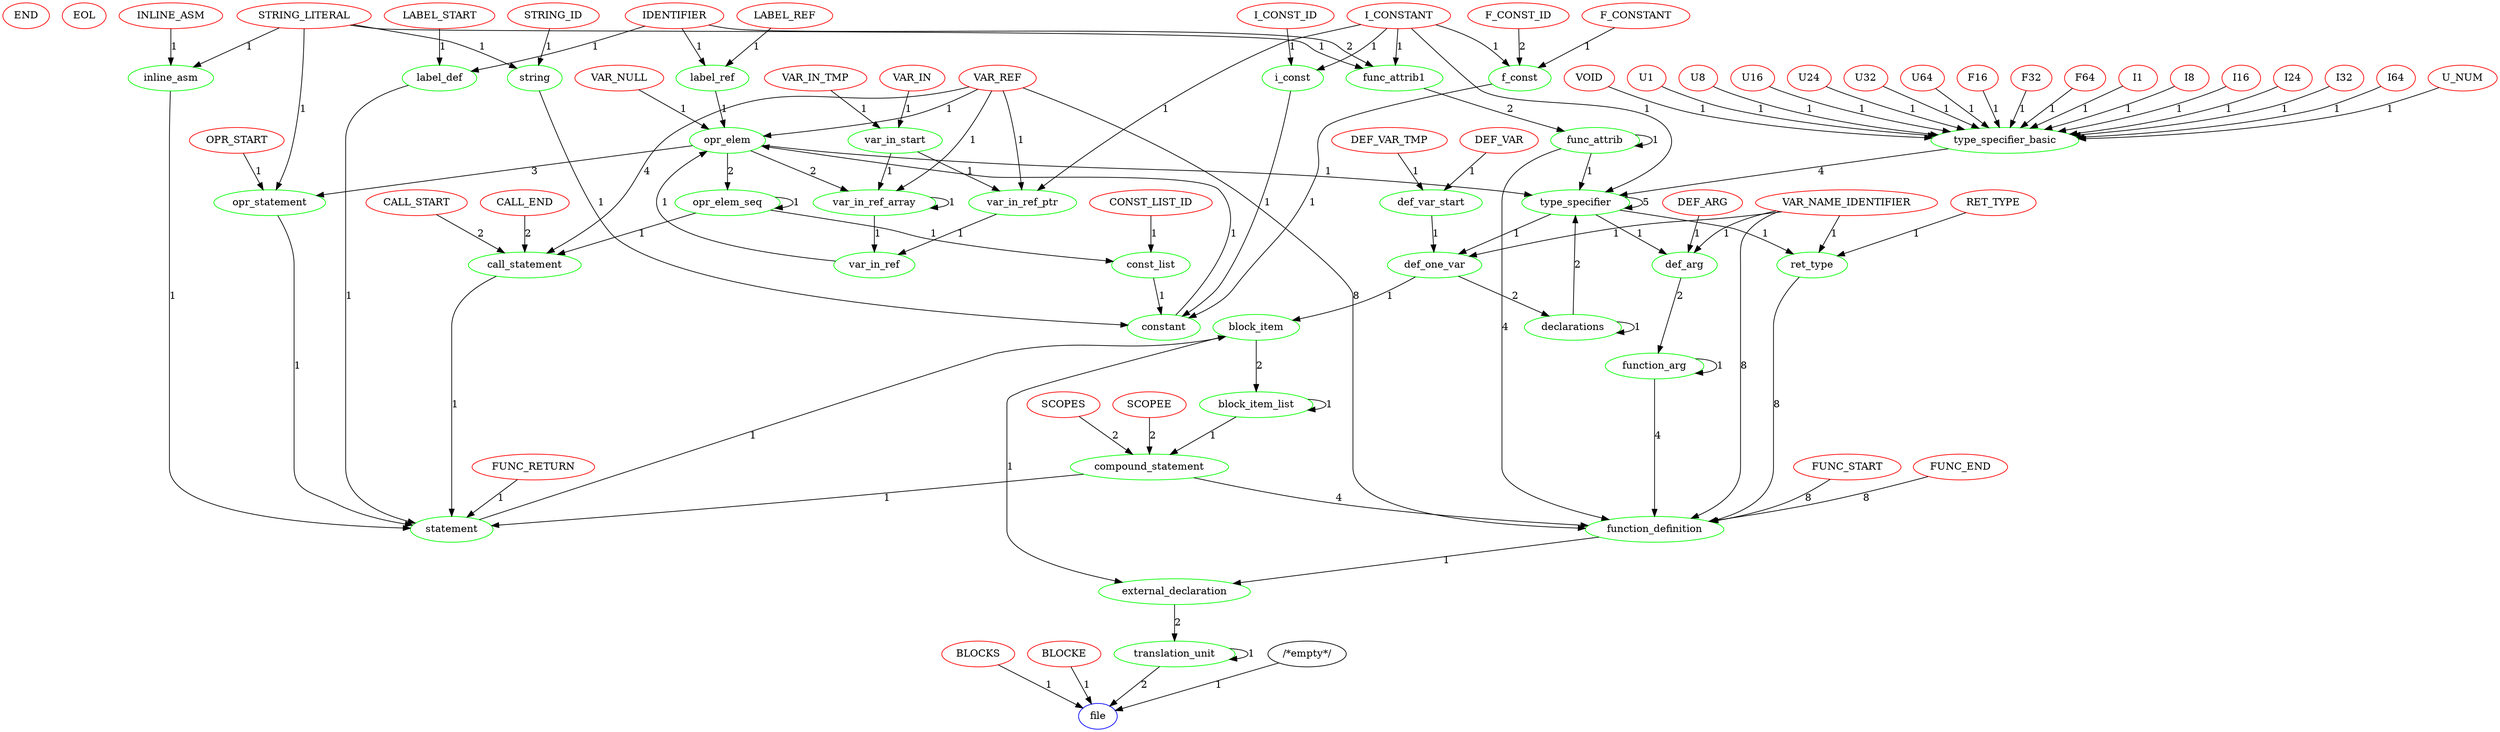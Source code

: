 digraph g1{
"END"[color=Red]
"EOL"[color=Red]
"BLOCKS"[color=Red]
"BLOCKE"[color=Red]
"SCOPES"[color=Red]
"SCOPEE"[color=Red]
"DEF_VAR"[color=Red]
"DEF_VAR_TMP"[color=Red]
"VAR_IN"[color=Red]
"VAR_IN_TMP"[color=Red]
"DEF_ARG"[color=Red]
"VOID"[color=Red]
"U1"[color=Red]
"U8"[color=Red]
"U16"[color=Red]
"U24"[color=Red]
"U32"[color=Red]
"U64"[color=Red]
"F16"[color=Red]
"F32"[color=Red]
"F64"[color=Red]
"I1"[color=Red]
"I8"[color=Red]
"I16"[color=Red]
"I24"[color=Red]
"I32"[color=Red]
"I64"[color=Red]
"U_NUM"[color=Red]
"LABEL_START"[color=Red]
"LABEL_REF"[color=Red]
"VAR_REF"[color=Red]
"VAR_NULL"[color=Red]
"FUNC_START"[color=Red]
"FUNC_END"[color=Red]
"FUNC_RETURN"[color=Red]
"CALL_START"[color=Red]
"CALL_END"[color=Red]
"RET_TYPE"[color=Red]
"IDENTIFIER"[color=Red]
"VAR_NAME_IDENTIFIER"[color=Red]
"I_CONST_ID"[color=Red]
"F_CONST_ID"[color=Red]
"STRING_ID"[color=Red]
"CONST_LIST_ID"[color=Red]
"I_CONSTANT"[color=Red]
"F_CONSTANT"[color=Red]
"STRING_LITERAL"[color=Red]
"OPR_START"[color=Red]
"INLINE_ASM"[color=Red]
"file"[color=Blue]
"translation_unit"[color=Green]
"external_declaration"[color=Green]
"function_definition"[color=Green]
"func_attrib"[color=Green]
"func_attrib1"[color=Green]
"declarations"[color=Green]
"function_arg"[color=Green]
"ret_type"[color=Green]
"def_arg"[color=Green]
"def_one_var"[color=Green]
"def_var_start"[color=Green]
"type_specifier"[color=Green]
"type_specifier_basic"[color=Green]
"compound_statement"[color=Green]
"block_item_list"[color=Green]
"block_item"[color=Green]
"statement"[color=Green]
"opr_statement"[color=Green]
"opr_elem"[color=Green]
"constant"[color=Green]
"i_const"[color=Green]
"f_const"[color=Green]
"string"[color=Green]
"var_in_ref"[color=Green]
"var_in_ref_ptr"[color=Green]
"var_in_ref_array"[color=Green]
"const_list"[color=Green]
"var_in_start"[color=Green]
"call_statement"[color=Green]
"opr_elem_seq"[color=Green]
"label_def"[color=Green]
"label_ref"[color=Green]
"inline_asm"[color=Green]
"/*empty*/"->"file"[label=1]
"BLOCKE"->"file"[label=1]
"BLOCKS"->"file"[label=1]
"CALL_END"->"call_statement"[label=2]
"CALL_START"->"call_statement"[label=2]
"CONST_LIST_ID"->"const_list"[label=1]
"DEF_ARG"->"def_arg"[label=1]
"DEF_VAR"->"def_var_start"[label=1]
"DEF_VAR_TMP"->"def_var_start"[label=1]
"F16"->"type_specifier_basic"[label=1]
"F32"->"type_specifier_basic"[label=1]
"F64"->"type_specifier_basic"[label=1]
"FUNC_END"->"function_definition"[label=8]
"FUNC_RETURN"->"statement"[label=1]
"FUNC_START"->"function_definition"[label=8]
"F_CONSTANT"->"f_const"[label=1]
"F_CONST_ID"->"f_const"[label=2]
"I1"->"type_specifier_basic"[label=1]
"I16"->"type_specifier_basic"[label=1]
"I24"->"type_specifier_basic"[label=1]
"I32"->"type_specifier_basic"[label=1]
"I64"->"type_specifier_basic"[label=1]
"I8"->"type_specifier_basic"[label=1]
"IDENTIFIER"->"func_attrib1"[label=2]
"IDENTIFIER"->"label_def"[label=1]
"IDENTIFIER"->"label_ref"[label=1]
"INLINE_ASM"->"inline_asm"[label=1]
"I_CONSTANT"->"f_const"[label=1]
"I_CONSTANT"->"func_attrib1"[label=1]
"I_CONSTANT"->"i_const"[label=1]
"I_CONSTANT"->"type_specifier"[label=1]
"I_CONSTANT"->"var_in_ref_ptr"[label=1]
"I_CONST_ID"->"i_const"[label=1]
"LABEL_REF"->"label_ref"[label=1]
"LABEL_START"->"label_def"[label=1]
"OPR_START"->"opr_statement"[label=1]
"RET_TYPE"->"ret_type"[label=1]
"SCOPEE"->"compound_statement"[label=2]
"SCOPES"->"compound_statement"[label=2]
"STRING_ID"->"string"[label=1]
"STRING_LITERAL"->"func_attrib1"[label=1]
"STRING_LITERAL"->"inline_asm"[label=1]
"STRING_LITERAL"->"opr_statement"[label=1]
"STRING_LITERAL"->"string"[label=1]
"U1"->"type_specifier_basic"[label=1]
"U16"->"type_specifier_basic"[label=1]
"U24"->"type_specifier_basic"[label=1]
"U32"->"type_specifier_basic"[label=1]
"U64"->"type_specifier_basic"[label=1]
"U8"->"type_specifier_basic"[label=1]
"U_NUM"->"type_specifier_basic"[label=1]
"VAR_IN"->"var_in_start"[label=1]
"VAR_IN_TMP"->"var_in_start"[label=1]
"VAR_NAME_IDENTIFIER"->"def_arg"[label=1]
"VAR_NAME_IDENTIFIER"->"def_one_var"[label=1]
"VAR_NAME_IDENTIFIER"->"function_definition"[label=8]
"VAR_NAME_IDENTIFIER"->"ret_type"[label=1]
"VAR_NULL"->"opr_elem"[label=1]
"VAR_REF"->"call_statement"[label=4]
"VAR_REF"->"function_definition"[label=8]
"VAR_REF"->"opr_elem"[label=1]
"VAR_REF"->"var_in_ref_array"[label=1]
"VAR_REF"->"var_in_ref_ptr"[label=1]
"VOID"->"type_specifier_basic"[label=1]
"block_item"->"block_item_list"[label=2]
"block_item"->"external_declaration"[label=1]
"block_item_list"->"block_item_list"[label=1]
"block_item_list"->"compound_statement"[label=1]
"call_statement"->"statement"[label=1]
"compound_statement"->"function_definition"[label=4]
"compound_statement"->"statement"[label=1]
"const_list"->"constant"[label=1]
"constant"->"opr_elem"[label=1]
"declarations"->"declarations"[label=1]
"declarations"->"type_specifier"[label=2]
"def_arg"->"function_arg"[label=2]
"def_one_var"->"block_item"[label=1]
"def_one_var"->"declarations"[label=2]
"def_var_start"->"def_one_var"[label=1]
"external_declaration"->"translation_unit"[label=2]
"f_const"->"constant"[label=1]
"func_attrib"->"func_attrib"[label=1]
"func_attrib"->"function_definition"[label=4]
"func_attrib"->"type_specifier"[label=1]
"func_attrib1"->"func_attrib"[label=2]
"function_arg"->"function_arg"[label=1]
"function_arg"->"function_definition"[label=4]
"function_definition"->"external_declaration"[label=1]
"i_const"->"constant"[label=1]
"inline_asm"->"statement"[label=1]
"label_def"->"statement"[label=1]
"label_ref"->"opr_elem"[label=1]
"opr_elem"->"opr_elem_seq"[label=2]
"opr_elem"->"opr_statement"[label=3]
"opr_elem"->"type_specifier"[label=1]
"opr_elem"->"var_in_ref_array"[label=2]
"opr_elem_seq"->"call_statement"[label=1]
"opr_elem_seq"->"const_list"[label=1]
"opr_elem_seq"->"opr_elem_seq"[label=1]
"opr_statement"->"statement"[label=1]
"ret_type"->"function_definition"[label=8]
"statement"->"block_item"[label=1]
"string"->"constant"[label=1]
"translation_unit"->"file"[label=2]
"translation_unit"->"translation_unit"[label=1]
"type_specifier"->"def_arg"[label=1]
"type_specifier"->"def_one_var"[label=1]
"type_specifier"->"ret_type"[label=1]
"type_specifier"->"type_specifier"[label=5]
"type_specifier_basic"->"type_specifier"[label=4]
"var_in_ref"->"opr_elem"[label=1]
"var_in_ref_array"->"var_in_ref"[label=1]
"var_in_ref_array"->"var_in_ref_array"[label=1]
"var_in_ref_ptr"->"var_in_ref"[label=1]
"var_in_start"->"var_in_ref_array"[label=1]
"var_in_start"->"var_in_ref_ptr"[label=1]
}
